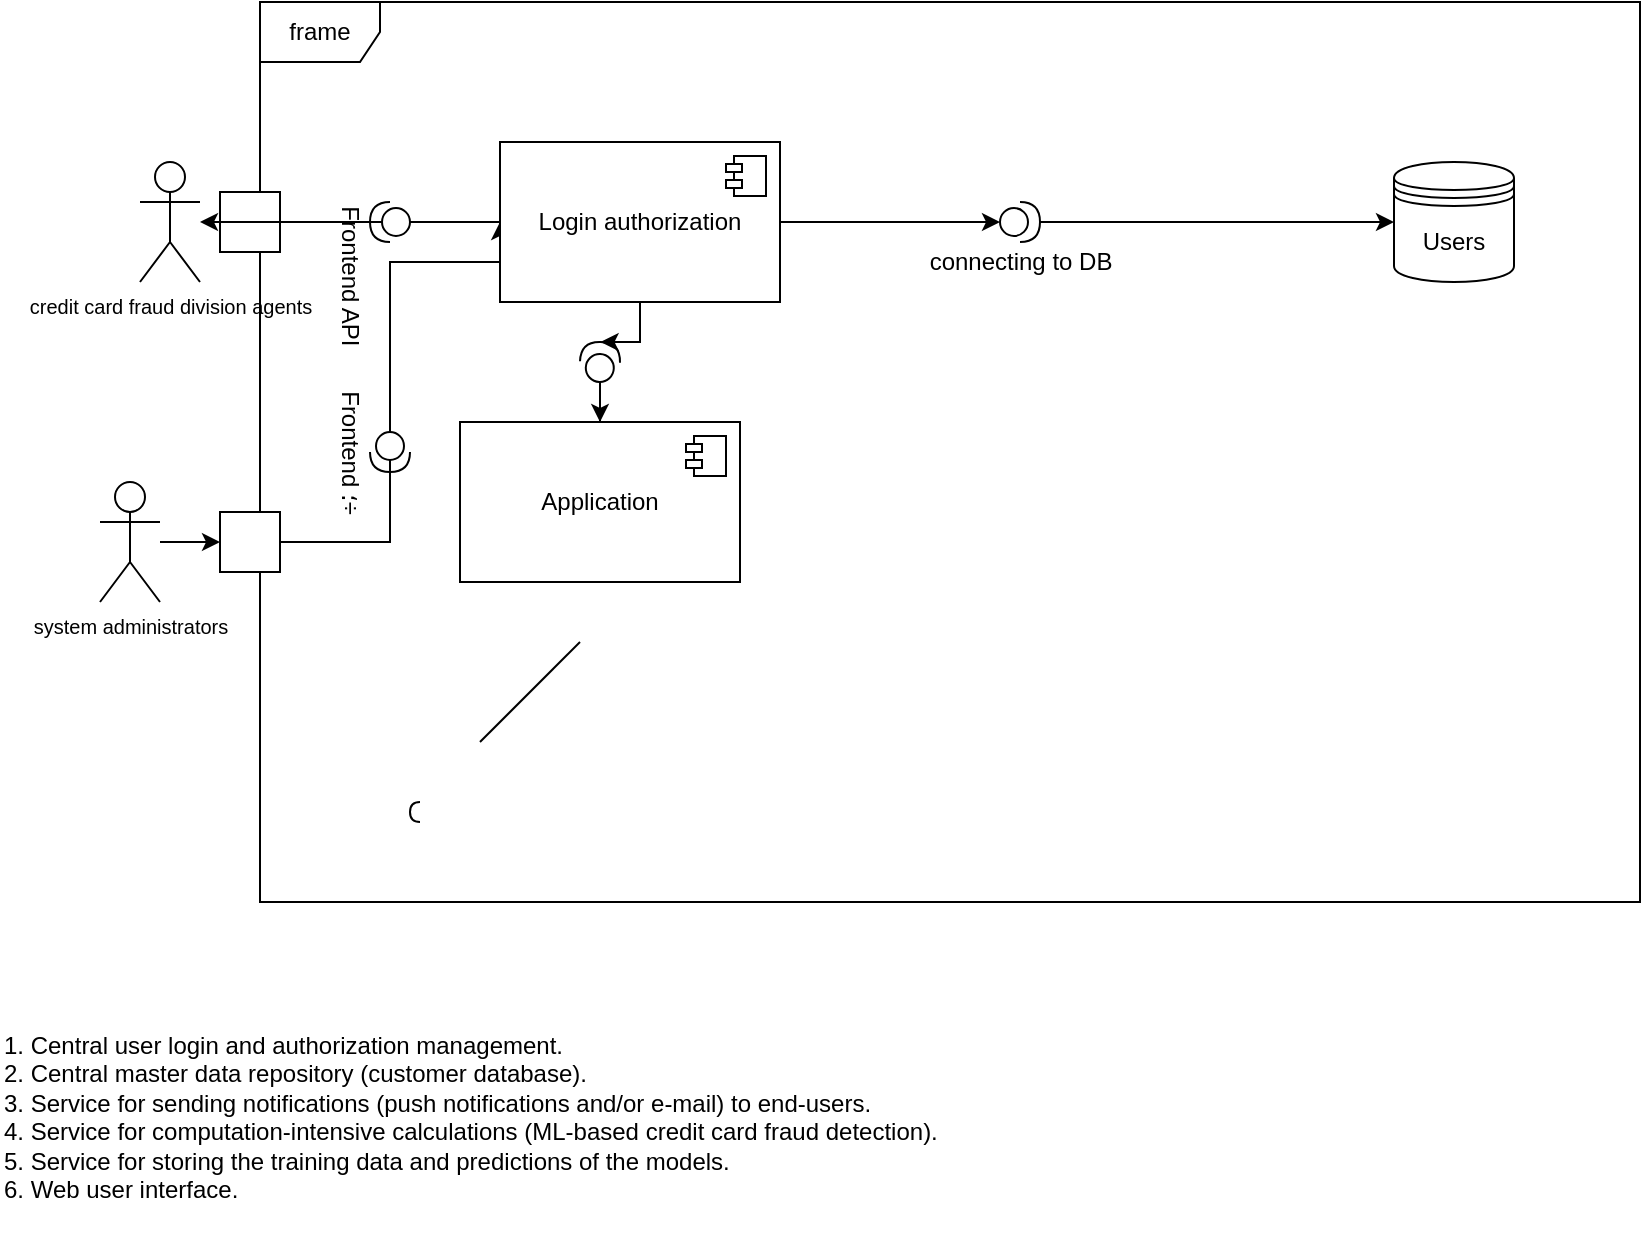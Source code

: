 <mxfile version="26.1.0">
  <diagram name="Page-1" id="Y1ZIsI3cRYYdyz1xf9G5">
    <mxGraphModel dx="1103" dy="616" grid="1" gridSize="10" guides="1" tooltips="1" connect="1" arrows="1" fold="1" page="1" pageScale="1" pageWidth="827" pageHeight="1169" math="0" shadow="0">
      <root>
        <mxCell id="0" />
        <mxCell id="1" parent="0" />
        <mxCell id="VDTbSuDfrLie9FOIhOC3-49" style="edgeStyle=orthogonalEdgeStyle;rounded=0;orthogonalLoop=1;jettySize=auto;html=1;entryX=0;entryY=0.5;entryDx=0;entryDy=0;" edge="1" parent="1" source="VDTbSuDfrLie9FOIhOC3-1" target="VDTbSuDfrLie9FOIhOC3-23">
          <mxGeometry relative="1" as="geometry">
            <mxPoint x="150" y="290" as="sourcePoint" />
          </mxGeometry>
        </mxCell>
        <mxCell id="VDTbSuDfrLie9FOIhOC3-1" value="&lt;p style=&quot;margin: 0px; font-variant-numeric: normal; font-variant-east-asian: normal; font-variant-alternates: normal; font-size-adjust: none; font-kerning: auto; font-optical-sizing: auto; font-feature-settings: normal; font-variation-settings: normal; font-variant-position: normal; font-variant-emoji: normal; font-stretch: normal; font-size: 10px; line-height: normal; text-align: start; text-wrap-mode: wrap;&quot; class=&quot;p1&quot;&gt;&lt;font style=&quot;color: light-dark(rgb(0, 0, 0), rgb(255, 255, 255));&quot;&gt;system administrators&lt;/font&gt;&lt;/p&gt;" style="shape=umlActor;verticalLabelPosition=bottom;verticalAlign=top;html=1;outlineConnect=0;" vertex="1" parent="1">
          <mxGeometry x="120" y="260" width="30" height="60" as="geometry" />
        </mxCell>
        <mxCell id="VDTbSuDfrLie9FOIhOC3-10" value="1. Central user login and authorization management.&#xa;2. Central master data repository (customer database).&#xa;3. Service for sending notifications (push notifications and/or e-mail) to end-users.&#xa;4. Service for computation-intensive calculations (ML-based credit card fraud detection).&#xa;5. Service for storing the training data and predictions of the models.&#xa;6. Web user interface." style="text;whiteSpace=wrap;html=1;" vertex="1" parent="1">
          <mxGeometry x="70" y="528" width="500" height="110" as="geometry" />
        </mxCell>
        <mxCell id="VDTbSuDfrLie9FOIhOC3-76" style="edgeStyle=orthogonalEdgeStyle;rounded=0;orthogonalLoop=1;jettySize=auto;html=1;" edge="1" parent="1" source="VDTbSuDfrLie9FOIhOC3-12" target="VDTbSuDfrLie9FOIhOC3-37">
          <mxGeometry relative="1" as="geometry" />
        </mxCell>
        <mxCell id="VDTbSuDfrLie9FOIhOC3-12" value="" style="shape=providedRequiredInterface;html=1;verticalLabelPosition=bottom;sketch=0;rotation=-88;" vertex="1" parent="1">
          <mxGeometry x="360" y="190" width="20" height="20" as="geometry" />
        </mxCell>
        <mxCell id="VDTbSuDfrLie9FOIhOC3-19" value="frame" style="shape=umlFrame;whiteSpace=wrap;html=1;pointerEvents=0;" vertex="1" parent="1">
          <mxGeometry x="200" y="20" width="690" height="450" as="geometry" />
        </mxCell>
        <mxCell id="VDTbSuDfrLie9FOIhOC3-20" value="" style="html=1;rounded=0;" vertex="1" parent="1">
          <mxGeometry x="180" y="115" width="30" height="30" as="geometry" />
        </mxCell>
        <mxCell id="VDTbSuDfrLie9FOIhOC3-21" value="" style="endArrow=none;html=1;rounded=0;align=center;verticalAlign=top;endFill=0;labelBackgroundColor=none;endSize=2;" edge="1" source="VDTbSuDfrLie9FOIhOC3-20" target="VDTbSuDfrLie9FOIhOC3-30" parent="1">
          <mxGeometry relative="1" as="geometry">
            <Array as="points" />
          </mxGeometry>
        </mxCell>
        <mxCell id="VDTbSuDfrLie9FOIhOC3-22" value="" style="shape=requiredInterface;html=1;fontSize=11;align=center;fillColor=none;points=[];aspect=fixed;resizable=0;verticalAlign=bottom;labelPosition=center;verticalLabelPosition=top;flipH=1;" vertex="1" parent="1">
          <mxGeometry x="275" y="420" width="5" height="10" as="geometry" />
        </mxCell>
        <mxCell id="VDTbSuDfrLie9FOIhOC3-51" style="edgeStyle=orthogonalEdgeStyle;rounded=0;orthogonalLoop=1;jettySize=auto;html=1;entryX=0;entryY=0.5;entryDx=0;entryDy=0;" edge="1" parent="1" source="VDTbSuDfrLie9FOIhOC3-58" target="VDTbSuDfrLie9FOIhOC3-30">
          <mxGeometry relative="1" as="geometry">
            <Array as="points">
              <mxPoint x="265" y="150" />
              <mxPoint x="320" y="150" />
            </Array>
          </mxGeometry>
        </mxCell>
        <mxCell id="VDTbSuDfrLie9FOIhOC3-23" value="" style="html=1;rounded=0;" vertex="1" parent="1">
          <mxGeometry x="180" y="275" width="30" height="30" as="geometry" />
        </mxCell>
        <mxCell id="VDTbSuDfrLie9FOIhOC3-28" value="&lt;p style=&quot;margin: 0px; font-variant-numeric: normal; font-variant-east-asian: normal; font-variant-alternates: normal; font-size-adjust: none; font-kerning: auto; font-optical-sizing: auto; font-feature-settings: normal; font-variation-settings: normal; font-variant-position: normal; font-variant-emoji: normal; font-stretch: normal; font-size: 10px; line-height: normal; text-align: start; text-wrap-mode: wrap;&quot; class=&quot;p1&quot;&gt;&lt;font style=&quot;color: light-dark(rgb(0, 0, 0), rgb(255, 255, 255));&quot;&gt;credit card fraud division agents&lt;/font&gt;&lt;/p&gt;" style="shape=umlActor;verticalLabelPosition=bottom;verticalAlign=top;html=1;outlineConnect=0;" vertex="1" parent="1">
          <mxGeometry x="140" y="100" width="30" height="60" as="geometry" />
        </mxCell>
        <mxCell id="VDTbSuDfrLie9FOIhOC3-64" value="" style="edgeStyle=orthogonalEdgeStyle;rounded=0;orthogonalLoop=1;jettySize=auto;html=1;" edge="1" parent="1" source="VDTbSuDfrLie9FOIhOC3-30" target="VDTbSuDfrLie9FOIhOC3-63">
          <mxGeometry relative="1" as="geometry" />
        </mxCell>
        <mxCell id="VDTbSuDfrLie9FOIhOC3-30" value="Login authorization" style="html=1;dropTarget=0;whiteSpace=wrap;" vertex="1" parent="1">
          <mxGeometry x="320" y="90" width="140" height="80" as="geometry" />
        </mxCell>
        <mxCell id="VDTbSuDfrLie9FOIhOC3-31" value="" style="shape=module;jettyWidth=8;jettyHeight=4;" vertex="1" parent="VDTbSuDfrLie9FOIhOC3-30">
          <mxGeometry x="1" width="20" height="20" relative="1" as="geometry">
            <mxPoint x="-27" y="7" as="offset" />
          </mxGeometry>
        </mxCell>
        <mxCell id="VDTbSuDfrLie9FOIhOC3-37" value="Application" style="html=1;dropTarget=0;whiteSpace=wrap;" vertex="1" parent="1">
          <mxGeometry x="300" y="230" width="140" height="80" as="geometry" />
        </mxCell>
        <mxCell id="VDTbSuDfrLie9FOIhOC3-38" value="" style="shape=module;jettyWidth=8;jettyHeight=4;" vertex="1" parent="VDTbSuDfrLie9FOIhOC3-37">
          <mxGeometry x="1" width="20" height="20" relative="1" as="geometry">
            <mxPoint x="-27" y="7" as="offset" />
          </mxGeometry>
        </mxCell>
        <mxCell id="VDTbSuDfrLie9FOIhOC3-39" value="Users" style="shape=datastore;whiteSpace=wrap;html=1;" vertex="1" parent="1">
          <mxGeometry x="767" y="100" width="60" height="60" as="geometry" />
        </mxCell>
        <mxCell id="VDTbSuDfrLie9FOIhOC3-41" value="" style="endArrow=none;html=1;rounded=0;" edge="1" parent="1">
          <mxGeometry width="50" height="50" relative="1" as="geometry">
            <mxPoint x="310" y="390" as="sourcePoint" />
            <mxPoint x="360" y="340" as="targetPoint" />
          </mxGeometry>
        </mxCell>
        <mxCell id="VDTbSuDfrLie9FOIhOC3-60" value="" style="edgeStyle=orthogonalEdgeStyle;rounded=0;orthogonalLoop=1;jettySize=auto;html=1;" edge="1" parent="1" source="VDTbSuDfrLie9FOIhOC3-57" target="VDTbSuDfrLie9FOIhOC3-28">
          <mxGeometry relative="1" as="geometry" />
        </mxCell>
        <mxCell id="VDTbSuDfrLie9FOIhOC3-57" value="&lt;span style=&quot;white-space: pre;&quot;&gt;&#x9;&lt;span style=&quot;white-space: pre;&quot;&gt;&#x9;&lt;/span&gt;Frontend API&lt;/span&gt;" style="shape=providedRequiredInterface;html=1;verticalLabelPosition=bottom;sketch=0;direction=south;rotation=90;" vertex="1" parent="1">
          <mxGeometry x="255" y="120" width="20" height="20" as="geometry" />
        </mxCell>
        <mxCell id="VDTbSuDfrLie9FOIhOC3-59" value="" style="edgeStyle=orthogonalEdgeStyle;rounded=0;orthogonalLoop=1;jettySize=auto;html=1;entryX=0;entryY=0.5;entryDx=0;entryDy=0;" edge="1" parent="1" source="VDTbSuDfrLie9FOIhOC3-23" target="VDTbSuDfrLie9FOIhOC3-58">
          <mxGeometry relative="1" as="geometry">
            <mxPoint x="210" y="290" as="sourcePoint" />
            <mxPoint x="320" y="130" as="targetPoint" />
            <Array as="points">
              <mxPoint x="265" y="290" />
            </Array>
          </mxGeometry>
        </mxCell>
        <mxCell id="VDTbSuDfrLie9FOIhOC3-58" value="Frontend ؛÷" style="shape=providedRequiredInterface;html=1;verticalLabelPosition=bottom;sketch=0;rotation=90;" vertex="1" parent="1">
          <mxGeometry x="255" y="235" width="20" height="20" as="geometry" />
        </mxCell>
        <mxCell id="VDTbSuDfrLie9FOIhOC3-66" value="" style="edgeStyle=orthogonalEdgeStyle;rounded=0;orthogonalLoop=1;jettySize=auto;html=1;" edge="1" parent="1" source="VDTbSuDfrLie9FOIhOC3-63" target="VDTbSuDfrLie9FOIhOC3-39">
          <mxGeometry relative="1" as="geometry">
            <mxPoint x="640" y="130" as="targetPoint" />
          </mxGeometry>
        </mxCell>
        <mxCell id="VDTbSuDfrLie9FOIhOC3-63" value="connecting to DB" style="shape=providedRequiredInterface;html=1;verticalLabelPosition=bottom;sketch=0;" vertex="1" parent="1">
          <mxGeometry x="570" y="120" width="20" height="20" as="geometry" />
        </mxCell>
        <mxCell id="VDTbSuDfrLie9FOIhOC3-75" style="edgeStyle=orthogonalEdgeStyle;rounded=0;orthogonalLoop=1;jettySize=auto;html=1;entryX=1;entryY=0.5;entryDx=0;entryDy=0;entryPerimeter=0;" edge="1" parent="1" source="VDTbSuDfrLie9FOIhOC3-30" target="VDTbSuDfrLie9FOIhOC3-12">
          <mxGeometry relative="1" as="geometry" />
        </mxCell>
      </root>
    </mxGraphModel>
  </diagram>
</mxfile>
